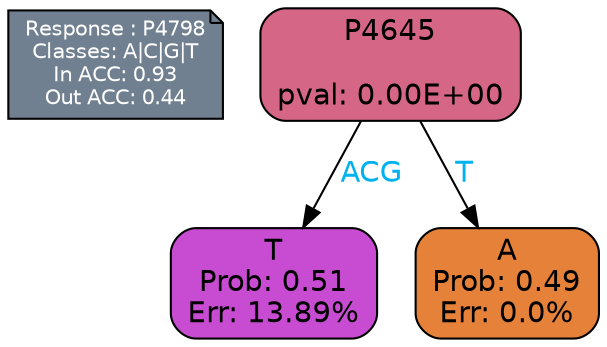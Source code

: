 digraph Tree {
node [shape=box, style="filled, rounded", color="black", fontname=helvetica] ;
graph [ranksep=equally, splines=polylines, bgcolor=transparent, dpi=600] ;
edge [fontname=helvetica] ;
LEGEND [label="Response : P4798
Classes: A|C|G|T
In ACC: 0.93
Out ACC: 0.44
",shape=note,align=left,style=filled,fillcolor="slategray",fontcolor="white",fontsize=10];1 [label="P4645

pval: 0.00E+00", fillcolor="#d56686"] ;
2 [label="T
Prob: 0.51
Err: 13.89%", fillcolor="#c74cd1"] ;
3 [label="A
Prob: 0.49
Err: 0.0%", fillcolor="#e58139"] ;
1 -> 2 [label="ACG",fontcolor=deepskyblue2] ;
1 -> 3 [label="T",fontcolor=deepskyblue2] ;
{rank = same; 2;3;}{rank = same; LEGEND;1;}}